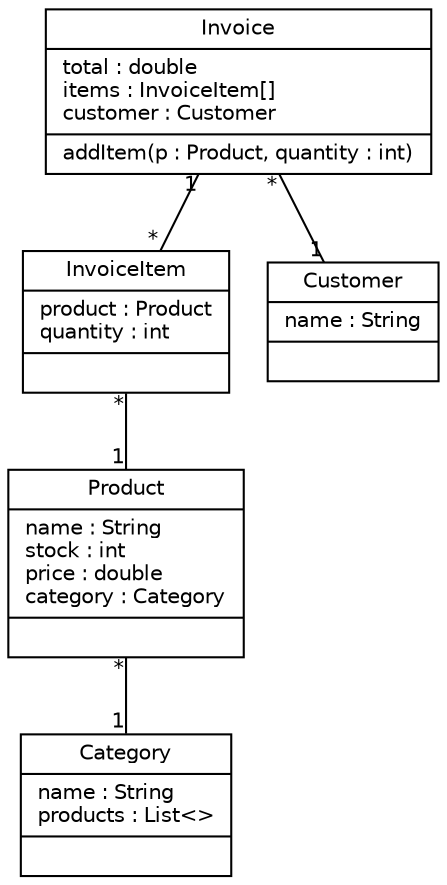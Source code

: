 #!/usr/local/bin/dot
#
# Class diagram 
# Generated by UmlGraph version 4.1 (http://www.spinellis.gr/sw/umlgraph)
#

digraph G {
	edge [fontname="Helvetica",fontsize=10,labelfontname="Helvetica",labelfontsize=10];
	node [fontname="Helvetica",fontsize=10,shape=record];
	// gr.spinellis.invoice.InvoiceItem
	c130 [label="{InvoiceItem\n|product : Product\lquantity : int\l|}", fontname="Helvetica", fontcolor="black", fontsize=10.0];
	// gr.spinellis.invoice.Invoice
	c131 [label="{Invoice\n|total : double\litems : InvoiceItem[]\lcustomer : Customer\l|addItem(p : Product, quantity : int)\l}", fontname="Helvetica", fontcolor="black", fontsize=10.0];
	// gr.spinellis.invoice.Customer
	c132 [label="{Customer\n|name : String\l|}", fontname="Helvetica", fontcolor="black", fontsize=10.0];
	// gr.spinellis.product.Product
	c133 [label="{Product\n|name : String\lstock : int\lprice : double\lcategory : Category\l|}", fontname="Helvetica", fontcolor="black", fontsize=10.0];
	// gr.spinellis.product.Category
	c134 [label="{Category\n|name : String\lproducts : List\<\>\l|}", fontname="Helvetica", fontcolor="black", fontsize=10.0];
	// gr.spinellis.invoice.InvoiceItem assoc gr.spinellis.product.Product
	c130 -> c133 [taillabel="*", label="", headlabel="1", fontname="Helvetica", fontcolor="black", fontsize=10.0, color="black", arrowhead=none];
	// gr.spinellis.invoice.Invoice assoc gr.spinellis.invoice.Customer
	c131 -> c132 [taillabel="*", label="", headlabel="1", fontname="Helvetica", fontcolor="black", fontsize=10.0, color="black", arrowhead=none];
	// gr.spinellis.invoice.Invoice composed gr.spinellis.invoice.InvoiceItem
	c131 -> c130 [taillabel="1", label="", headlabel="*", fontname="Helvetica", fontcolor="black", fontsize=10.0, color="black", arrowhead=none, arrowtail=diamond];
	// gr.spinellis.product.Product assoc gr.spinellis.product.Category
	c133 -> c134 [taillabel="*", label="", headlabel="1", fontname="Helvetica", fontcolor="black", fontsize=10.0, color="black", arrowhead=none];
}

